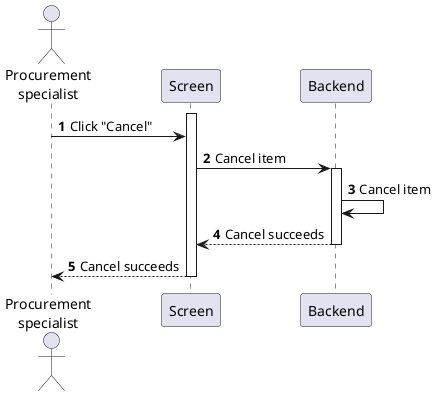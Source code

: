 @startuml purchase-order-cancel
autonumber

actor "Procurement\nspecialist" as a
participant Screen as f
participant Backend as b

activate f
a -> f : Click "Cancel"
f -> b : Cancel item
activate b
b -> b : Cancel item
return Cancel succeeds
f --> a : Cancel succeeds
deactivate f
@enduml